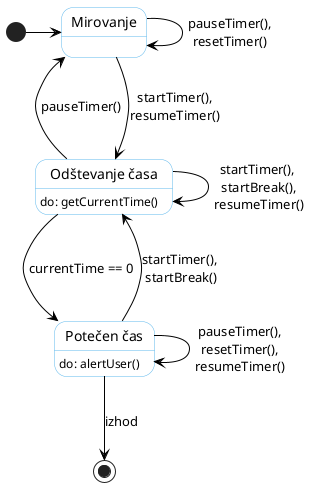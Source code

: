 'čakam na kaj se bo časovnik naštimu
@startuml Uporaba_casovnika

skinparam backgroundcolor transparent
skinparam defaultTextAlignment center
skinparam arrowColor black
skinparam state {
  BackgroundColor white
  BorderColor #5FB8EC
  StartColor #5FB8EC
  EndColor #5FB8EC
}


state "Mirovanje" as S1


state "Odštevanje časa" as S2
S2: do: getCurrentTime()

state "Potečen čas" as S3
S3: do: alertUser()




[*] -> S1

S1 --> S1: pauseTimer(),\nresetTimer()
S1 --> S2: startTimer(),\nresumeTimer()
S1 <-- S2: pauseTimer()
S2 --> S2: startTimer(), \nstartBreak(),\nresumeTimer()
S2 --> S3: currentTime == 0
S3 --> S2: startTimer(), \nstartBreak()
S3 --> S3: pauseTimer(),\nresetTimer(),\nresumeTimer()


S3 --> [*]: izhod


@enduml

'ob setPause() se nastavi čas pavze in ob setFormat() čas časovnika.
'ob resetTimer() se nastavi čas časovnika na 0
'ob getCurrentTime() se vrne trenutni čas časovnika
'ob alertUser() se izpiše obvestilo o potečenem času
'ob startTimer() se začne odštevanje časa časovnika
'ob pauseTimer() se začne pavza
'ob resumeTimer() se nadaljuje odštevanje časa časovnika
'ob startBreak() se začne odštevanje časa pavze
